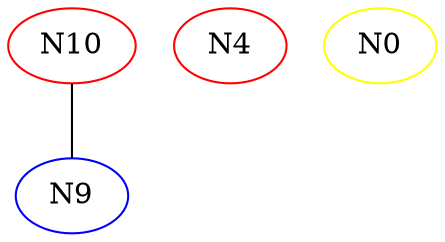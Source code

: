 

strict graph {
	N10 -- N9
	N10 [color=red]
	N9 -- N10
	N9 [color=blue]
	N4 [color=red]
	N0 [color=yellow]
}

strict graph {
	N5 [color=yellow]
}

strict graph {
	N1 -- N0
	N1 [color=purple]
	N0 -- N1
	N0 [color=yellow]
}